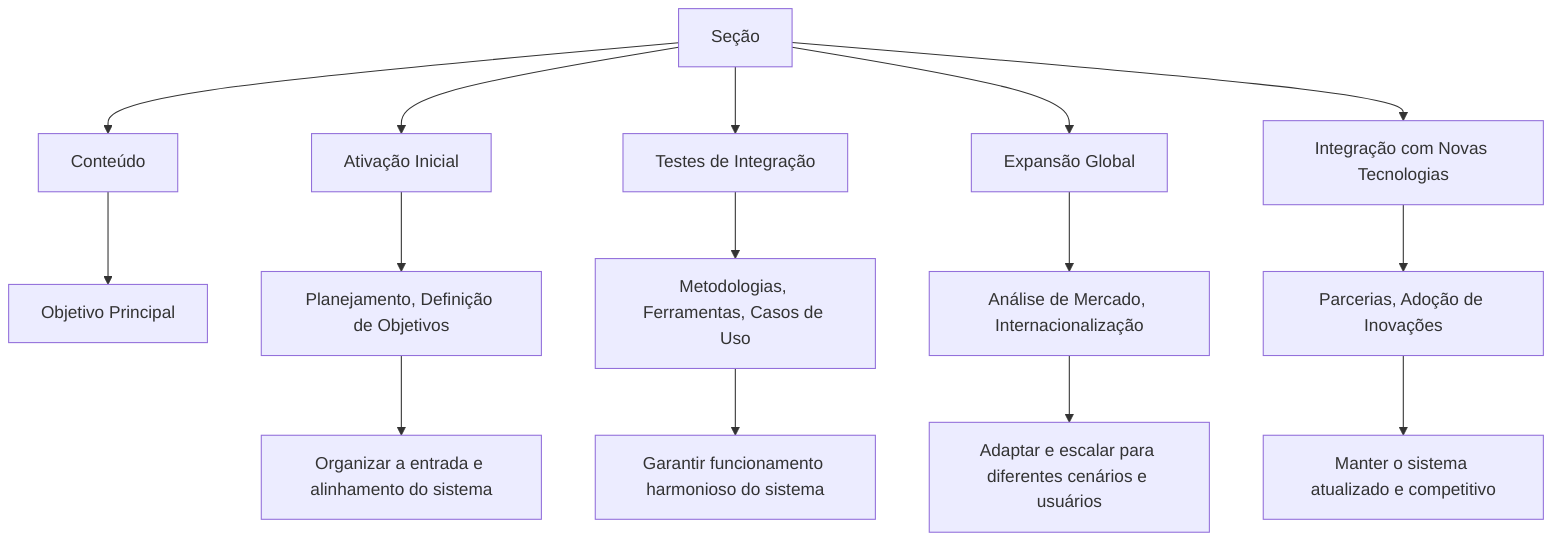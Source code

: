 flowchart TD
    A[Seção] --> B[Conteúdo]
    B --> C[Objetivo Principal]
    A --> D[Ativação Inicial]
    D --> E[Planejamento, Definição de Objetivos]
    E --> F[Organizar a entrada e alinhamento do sistema]
    A --> G[Testes de Integração]
    G --> H[Metodologias, Ferramentas, Casos de Uso]
    H --> I[Garantir funcionamento harmonioso do sistema]
    A --> J[Expansão Global]
    J --> K[Análise de Mercado, Internacionalização]
    K --> L[Adaptar e escalar para diferentes cenários e usuários]
    A --> M[Integração com Novas Tecnologias]
    M --> N[Parcerias, Adoção de Inovações]
    N --> O[Manter o sistema atualizado e competitivo]